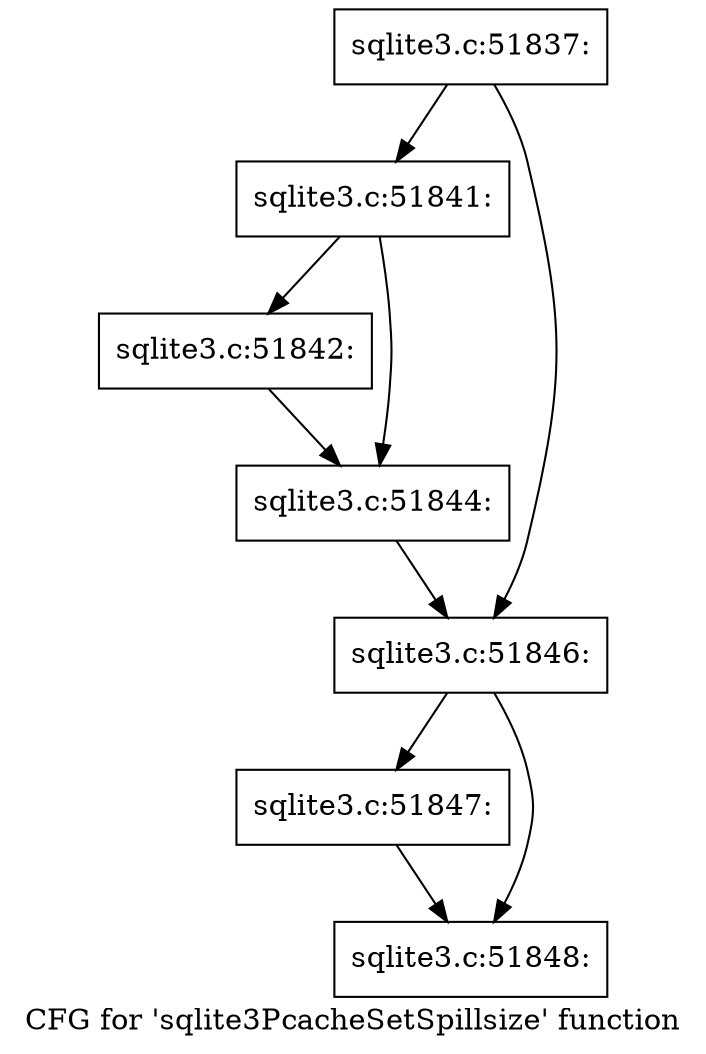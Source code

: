digraph "CFG for 'sqlite3PcacheSetSpillsize' function" {
	label="CFG for 'sqlite3PcacheSetSpillsize' function";

	Node0x55c0f56f5d20 [shape=record,label="{sqlite3.c:51837:}"];
	Node0x55c0f56f5d20 -> Node0x55c0f84d2b40;
	Node0x55c0f56f5d20 -> Node0x55c0f84d2ec0;
	Node0x55c0f84d2b40 [shape=record,label="{sqlite3.c:51841:}"];
	Node0x55c0f84d2b40 -> Node0x55c0f84d3f70;
	Node0x55c0f84d2b40 -> Node0x55c0f84d3fc0;
	Node0x55c0f84d3f70 [shape=record,label="{sqlite3.c:51842:}"];
	Node0x55c0f84d3f70 -> Node0x55c0f84d3fc0;
	Node0x55c0f84d3fc0 [shape=record,label="{sqlite3.c:51844:}"];
	Node0x55c0f84d3fc0 -> Node0x55c0f84d2ec0;
	Node0x55c0f84d2ec0 [shape=record,label="{sqlite3.c:51846:}"];
	Node0x55c0f84d2ec0 -> Node0x55c0f84d5480;
	Node0x55c0f84d2ec0 -> Node0x55c0f84d54d0;
	Node0x55c0f84d5480 [shape=record,label="{sqlite3.c:51847:}"];
	Node0x55c0f84d5480 -> Node0x55c0f84d54d0;
	Node0x55c0f84d54d0 [shape=record,label="{sqlite3.c:51848:}"];
}
